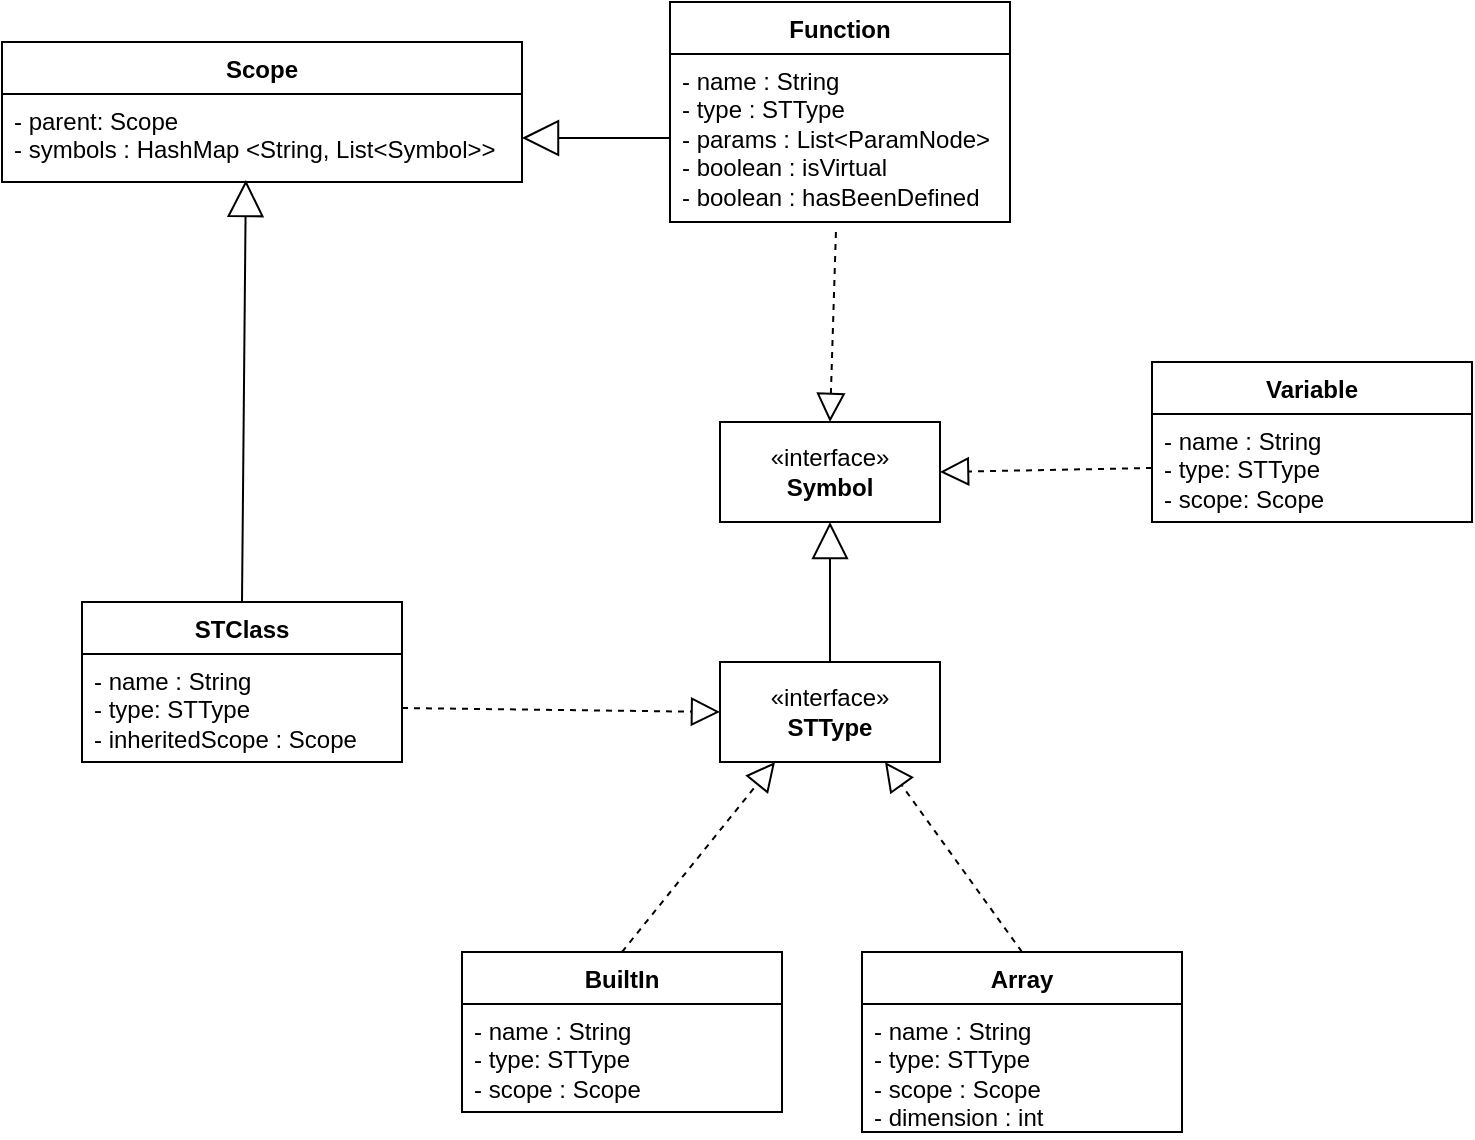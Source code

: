 <mxfile version="25.0.2">
  <diagram name="Seite-1" id="BUVsjYhOHv-ONbri4KHI">
    <mxGraphModel dx="1434" dy="836" grid="1" gridSize="10" guides="1" tooltips="1" connect="1" arrows="1" fold="1" page="1" pageScale="1" pageWidth="827" pageHeight="1169" math="0" shadow="0">
      <root>
        <mxCell id="0" />
        <mxCell id="1" parent="0" />
        <mxCell id="zcHi2VBz8fP7Kc_Mwm1W-1" value="«interface»&lt;br&gt;&lt;b&gt;STType&lt;/b&gt;" style="html=1;whiteSpace=wrap;" vertex="1" parent="1">
          <mxGeometry x="379" y="450" width="110" height="50" as="geometry" />
        </mxCell>
        <mxCell id="zcHi2VBz8fP7Kc_Mwm1W-2" value="Array" style="swimlane;fontStyle=1;align=center;verticalAlign=top;childLayout=stackLayout;horizontal=1;startSize=26;horizontalStack=0;resizeParent=1;resizeParentMax=0;resizeLast=0;collapsible=1;marginBottom=0;whiteSpace=wrap;html=1;" vertex="1" parent="1">
          <mxGeometry x="450" y="595" width="160" height="90" as="geometry" />
        </mxCell>
        <mxCell id="zcHi2VBz8fP7Kc_Mwm1W-3" value="- name : String&lt;div&gt;- type: STType&lt;/div&gt;&lt;div&gt;- scope : Scope&lt;/div&gt;&lt;div&gt;- dimension : int&lt;/div&gt;" style="text;strokeColor=none;fillColor=none;align=left;verticalAlign=top;spacingLeft=4;spacingRight=4;overflow=hidden;rotatable=0;points=[[0,0.5],[1,0.5]];portConstraint=eastwest;whiteSpace=wrap;html=1;" vertex="1" parent="zcHi2VBz8fP7Kc_Mwm1W-2">
          <mxGeometry y="26" width="160" height="64" as="geometry" />
        </mxCell>
        <mxCell id="zcHi2VBz8fP7Kc_Mwm1W-6" value="BuiltIn" style="swimlane;fontStyle=1;align=center;verticalAlign=top;childLayout=stackLayout;horizontal=1;startSize=26;horizontalStack=0;resizeParent=1;resizeParentMax=0;resizeLast=0;collapsible=1;marginBottom=0;whiteSpace=wrap;html=1;" vertex="1" parent="1">
          <mxGeometry x="250" y="595" width="160" height="80" as="geometry" />
        </mxCell>
        <mxCell id="zcHi2VBz8fP7Kc_Mwm1W-7" value="- name : String&lt;div&gt;- type: STType&lt;/div&gt;&lt;div&gt;- scope : Scope&lt;br&gt;&lt;/div&gt;" style="text;strokeColor=none;fillColor=none;align=left;verticalAlign=top;spacingLeft=4;spacingRight=4;overflow=hidden;rotatable=0;points=[[0,0.5],[1,0.5]];portConstraint=eastwest;whiteSpace=wrap;html=1;" vertex="1" parent="zcHi2VBz8fP7Kc_Mwm1W-6">
          <mxGeometry y="26" width="160" height="54" as="geometry" />
        </mxCell>
        <mxCell id="zcHi2VBz8fP7Kc_Mwm1W-8" value="STCl&lt;span style=&quot;background-color: initial;&quot;&gt;ass&lt;/span&gt;" style="swimlane;fontStyle=1;align=center;verticalAlign=top;childLayout=stackLayout;horizontal=1;startSize=26;horizontalStack=0;resizeParent=1;resizeParentMax=0;resizeLast=0;collapsible=1;marginBottom=0;whiteSpace=wrap;html=1;" vertex="1" parent="1">
          <mxGeometry x="60" y="420" width="160" height="80" as="geometry" />
        </mxCell>
        <mxCell id="zcHi2VBz8fP7Kc_Mwm1W-9" value="- name : String&lt;div&gt;- type: STType&lt;/div&gt;&lt;div&gt;- inheritedScope : Scope&lt;br&gt;&lt;/div&gt;" style="text;strokeColor=none;fillColor=none;align=left;verticalAlign=top;spacingLeft=4;spacingRight=4;overflow=hidden;rotatable=0;points=[[0,0.5],[1,0.5]];portConstraint=eastwest;whiteSpace=wrap;html=1;" vertex="1" parent="zcHi2VBz8fP7Kc_Mwm1W-8">
          <mxGeometry y="26" width="160" height="54" as="geometry" />
        </mxCell>
        <mxCell id="zcHi2VBz8fP7Kc_Mwm1W-10" value="" style="endArrow=block;dashed=1;endFill=0;endSize=12;html=1;rounded=0;exitX=0.5;exitY=0;exitDx=0;exitDy=0;entryX=0.25;entryY=1;entryDx=0;entryDy=0;" edge="1" parent="1" source="zcHi2VBz8fP7Kc_Mwm1W-6" target="zcHi2VBz8fP7Kc_Mwm1W-1">
          <mxGeometry width="160" relative="1" as="geometry">
            <mxPoint x="325" y="520" as="sourcePoint" />
            <mxPoint x="485" y="520" as="targetPoint" />
          </mxGeometry>
        </mxCell>
        <mxCell id="zcHi2VBz8fP7Kc_Mwm1W-11" value="" style="endArrow=block;dashed=1;endFill=0;endSize=12;html=1;rounded=0;exitX=0.5;exitY=0;exitDx=0;exitDy=0;entryX=0.75;entryY=1;entryDx=0;entryDy=0;" edge="1" parent="1" source="zcHi2VBz8fP7Kc_Mwm1W-2" target="zcHi2VBz8fP7Kc_Mwm1W-1">
          <mxGeometry width="160" relative="1" as="geometry">
            <mxPoint x="340" y="605" as="sourcePoint" />
            <mxPoint x="417" y="510" as="targetPoint" />
          </mxGeometry>
        </mxCell>
        <mxCell id="zcHi2VBz8fP7Kc_Mwm1W-12" value="Scope&lt;div&gt;&lt;br&gt;&lt;/div&gt;" style="swimlane;fontStyle=1;align=center;verticalAlign=top;childLayout=stackLayout;horizontal=1;startSize=26;horizontalStack=0;resizeParent=1;resizeParentMax=0;resizeLast=0;collapsible=1;marginBottom=0;whiteSpace=wrap;html=1;" vertex="1" parent="1">
          <mxGeometry x="20" y="140" width="260" height="70" as="geometry" />
        </mxCell>
        <mxCell id="zcHi2VBz8fP7Kc_Mwm1W-13" value="&lt;div&gt;- parent: Scope&lt;/div&gt;&lt;div&gt;- symbols : HashMap &amp;lt;String, List&amp;lt;Symbol&amp;gt;&amp;gt;&lt;/div&gt;" style="text;strokeColor=none;fillColor=none;align=left;verticalAlign=top;spacingLeft=4;spacingRight=4;overflow=hidden;rotatable=0;points=[[0,0.5],[1,0.5]];portConstraint=eastwest;whiteSpace=wrap;html=1;" vertex="1" parent="zcHi2VBz8fP7Kc_Mwm1W-12">
          <mxGeometry y="26" width="260" height="44" as="geometry" />
        </mxCell>
        <mxCell id="zcHi2VBz8fP7Kc_Mwm1W-14" value="Function" style="swimlane;fontStyle=1;align=center;verticalAlign=top;childLayout=stackLayout;horizontal=1;startSize=26;horizontalStack=0;resizeParent=1;resizeParentMax=0;resizeLast=0;collapsible=1;marginBottom=0;whiteSpace=wrap;html=1;" vertex="1" parent="1">
          <mxGeometry x="354" y="120" width="170" height="110" as="geometry" />
        </mxCell>
        <mxCell id="zcHi2VBz8fP7Kc_Mwm1W-15" value="- name : String&lt;div&gt;- type : STType&lt;/div&gt;&lt;div&gt;- params : List&amp;lt;ParamNode&amp;gt;&amp;nbsp;&lt;br&gt;&lt;/div&gt;&lt;div&gt;- boolean : isVirtual&lt;/div&gt;&lt;div&gt;- boolean : hasBeenDefined&lt;/div&gt;" style="text;strokeColor=none;fillColor=none;align=left;verticalAlign=top;spacingLeft=4;spacingRight=4;overflow=hidden;rotatable=0;points=[[0,0.5],[1,0.5]];portConstraint=eastwest;whiteSpace=wrap;html=1;" vertex="1" parent="zcHi2VBz8fP7Kc_Mwm1W-14">
          <mxGeometry y="26" width="170" height="84" as="geometry" />
        </mxCell>
        <mxCell id="zcHi2VBz8fP7Kc_Mwm1W-16" value="«interface»&lt;br&gt;&lt;b&gt;Symbol&lt;/b&gt;" style="html=1;whiteSpace=wrap;" vertex="1" parent="1">
          <mxGeometry x="379" y="330" width="110" height="50" as="geometry" />
        </mxCell>
        <mxCell id="zcHi2VBz8fP7Kc_Mwm1W-18" value="Variable" style="swimlane;fontStyle=1;align=center;verticalAlign=top;childLayout=stackLayout;horizontal=1;startSize=26;horizontalStack=0;resizeParent=1;resizeParentMax=0;resizeLast=0;collapsible=1;marginBottom=0;whiteSpace=wrap;html=1;" vertex="1" parent="1">
          <mxGeometry x="595" y="300" width="160" height="80" as="geometry" />
        </mxCell>
        <mxCell id="zcHi2VBz8fP7Kc_Mwm1W-19" value="- name : String&lt;div&gt;- type: STType&lt;/div&gt;&lt;div&gt;- scope: Scope&lt;br&gt;&lt;/div&gt;" style="text;strokeColor=none;fillColor=none;align=left;verticalAlign=top;spacingLeft=4;spacingRight=4;overflow=hidden;rotatable=0;points=[[0,0.5],[1,0.5]];portConstraint=eastwest;whiteSpace=wrap;html=1;" vertex="1" parent="zcHi2VBz8fP7Kc_Mwm1W-18">
          <mxGeometry y="26" width="160" height="54" as="geometry" />
        </mxCell>
        <mxCell id="zcHi2VBz8fP7Kc_Mwm1W-20" value="" style="endArrow=block;endSize=16;endFill=0;html=1;rounded=0;exitX=0.5;exitY=0;exitDx=0;exitDy=0;entryX=0.5;entryY=1;entryDx=0;entryDy=0;" edge="1" parent="1" source="zcHi2VBz8fP7Kc_Mwm1W-1" target="zcHi2VBz8fP7Kc_Mwm1W-16">
          <mxGeometry x="0.333" y="-41" width="160" relative="1" as="geometry">
            <mxPoint x="355" y="430" as="sourcePoint" />
            <mxPoint x="515" y="430" as="targetPoint" />
            <mxPoint as="offset" />
          </mxGeometry>
        </mxCell>
        <mxCell id="zcHi2VBz8fP7Kc_Mwm1W-21" value="" style="endArrow=block;dashed=1;endFill=0;endSize=12;html=1;rounded=0;exitX=1;exitY=0.5;exitDx=0;exitDy=0;entryX=0;entryY=0.5;entryDx=0;entryDy=0;" edge="1" parent="1" source="zcHi2VBz8fP7Kc_Mwm1W-9" target="zcHi2VBz8fP7Kc_Mwm1W-1">
          <mxGeometry width="160" relative="1" as="geometry">
            <mxPoint x="315" y="605" as="sourcePoint" />
            <mxPoint x="392" y="510" as="targetPoint" />
          </mxGeometry>
        </mxCell>
        <mxCell id="zcHi2VBz8fP7Kc_Mwm1W-22" value="" style="endArrow=block;endSize=16;endFill=0;html=1;rounded=0;exitX=0.5;exitY=0;exitDx=0;exitDy=0;entryX=0.469;entryY=0.977;entryDx=0;entryDy=0;entryPerimeter=0;" edge="1" parent="1" source="zcHi2VBz8fP7Kc_Mwm1W-8" target="zcHi2VBz8fP7Kc_Mwm1W-13">
          <mxGeometry x="0.333" y="-41" width="160" relative="1" as="geometry">
            <mxPoint x="419" y="460" as="sourcePoint" />
            <mxPoint x="419" y="370" as="targetPoint" />
            <mxPoint as="offset" />
          </mxGeometry>
        </mxCell>
        <mxCell id="zcHi2VBz8fP7Kc_Mwm1W-23" value="" style="endArrow=block;endSize=16;endFill=0;html=1;rounded=0;entryX=1;entryY=0.5;entryDx=0;entryDy=0;" edge="1" parent="1" source="zcHi2VBz8fP7Kc_Mwm1W-15" target="zcHi2VBz8fP7Kc_Mwm1W-13">
          <mxGeometry x="0.333" y="-41" width="160" relative="1" as="geometry">
            <mxPoint x="150" y="430" as="sourcePoint" />
            <mxPoint x="152" y="219" as="targetPoint" />
            <mxPoint as="offset" />
          </mxGeometry>
        </mxCell>
        <mxCell id="zcHi2VBz8fP7Kc_Mwm1W-24" value="" style="endArrow=block;dashed=1;endFill=0;endSize=12;html=1;rounded=0;exitX=0.488;exitY=1.06;exitDx=0;exitDy=0;entryX=0.5;entryY=0;entryDx=0;entryDy=0;exitPerimeter=0;" edge="1" parent="1" source="zcHi2VBz8fP7Kc_Mwm1W-15" target="zcHi2VBz8fP7Kc_Mwm1W-16">
          <mxGeometry width="160" relative="1" as="geometry">
            <mxPoint x="515" y="605" as="sourcePoint" />
            <mxPoint x="447" y="510" as="targetPoint" />
          </mxGeometry>
        </mxCell>
        <mxCell id="zcHi2VBz8fP7Kc_Mwm1W-25" value="" style="endArrow=block;dashed=1;endFill=0;endSize=12;html=1;rounded=0;exitX=0;exitY=0.5;exitDx=0;exitDy=0;entryX=1;entryY=0.5;entryDx=0;entryDy=0;" edge="1" parent="1" source="zcHi2VBz8fP7Kc_Mwm1W-19" target="zcHi2VBz8fP7Kc_Mwm1W-16">
          <mxGeometry width="160" relative="1" as="geometry">
            <mxPoint x="532" y="245" as="sourcePoint" />
            <mxPoint x="444" y="340" as="targetPoint" />
          </mxGeometry>
        </mxCell>
      </root>
    </mxGraphModel>
  </diagram>
</mxfile>
